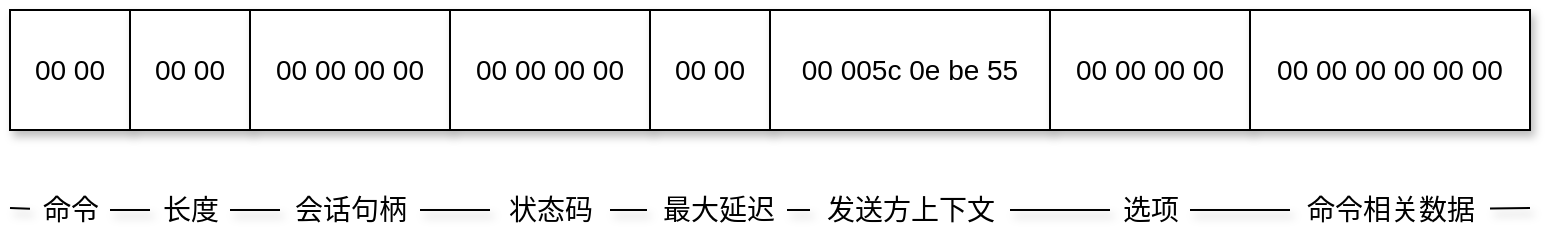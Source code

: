 <mxfile version="13.0.3" type="device"><diagram id="wR9u8fQsABHSoivkdFFY" name="第 1 页"><mxGraphModel dx="1086" dy="966" grid="1" gridSize="10" guides="1" tooltips="1" connect="1" arrows="1" fold="1" page="1" pageScale="1" pageWidth="827" pageHeight="1169" math="0" shadow="0"><root><mxCell id="0"/><mxCell id="1" parent="0"/><mxCell id="0MbIPOhJoVVxbweuiNCA-1" value="00 00" style="rounded=0;whiteSpace=wrap;html=1;fontSize=14;shadow=1;" parent="1" vertex="1"><mxGeometry x="80" y="300" width="60" height="60" as="geometry"/></mxCell><mxCell id="0MbIPOhJoVVxbweuiNCA-2" value="00 00" style="rounded=0;whiteSpace=wrap;html=1;fontSize=14;shadow=1;" parent="1" vertex="1"><mxGeometry x="140" y="300" width="60" height="60" as="geometry"/></mxCell><mxCell id="0MbIPOhJoVVxbweuiNCA-3" value="00 00 00 00" style="rounded=0;whiteSpace=wrap;html=1;fontSize=14;shadow=1;" parent="1" vertex="1"><mxGeometry x="200" y="300" width="100" height="60" as="geometry"/></mxCell><mxCell id="0MbIPOhJoVVxbweuiNCA-4" value="00 00 00 00" style="rounded=0;whiteSpace=wrap;html=1;fontSize=14;shadow=1;" parent="1" vertex="1"><mxGeometry x="300" y="300" width="100" height="60" as="geometry"/></mxCell><mxCell id="0MbIPOhJoVVxbweuiNCA-5" value="00 00" style="rounded=0;whiteSpace=wrap;html=1;fontSize=14;shadow=1;" parent="1" vertex="1"><mxGeometry x="400" y="300" width="60" height="60" as="geometry"/></mxCell><mxCell id="0MbIPOhJoVVxbweuiNCA-6" value="00 005c 0e be 55" style="rounded=0;whiteSpace=wrap;html=1;fontSize=14;shadow=1;" parent="1" vertex="1"><mxGeometry x="460" y="300" width="140" height="60" as="geometry"/></mxCell><mxCell id="0MbIPOhJoVVxbweuiNCA-7" value="00 00 00 00" style="rounded=0;whiteSpace=wrap;html=1;fontSize=14;shadow=1;" parent="1" vertex="1"><mxGeometry x="600" y="300" width="100" height="60" as="geometry"/></mxCell><mxCell id="0MbIPOhJoVVxbweuiNCA-8" value="00 00 00 00 00 00" style="rounded=0;whiteSpace=wrap;html=1;fontSize=14;shadow=1;" parent="1" vertex="1"><mxGeometry x="700" y="300" width="140" height="60" as="geometry"/></mxCell><mxCell id="0MbIPOhJoVVxbweuiNCA-14" value="" style="endArrow=none;html=1;fontSize=14;shadow=1;" parent="1" source="0MbIPOhJoVVxbweuiNCA-26" edge="1"><mxGeometry width="50" height="50" relative="1" as="geometry"><mxPoint x="80" y="399" as="sourcePoint"/><mxPoint x="840" y="399" as="targetPoint"/></mxGeometry></mxCell><mxCell id="0MbIPOhJoVVxbweuiNCA-12" value="长度" style="text;html=1;align=center;verticalAlign=middle;resizable=0;points=[];autosize=1;fontSize=14;shadow=1;" parent="1" vertex="1"><mxGeometry x="150" y="390" width="40" height="20" as="geometry"/></mxCell><mxCell id="0MbIPOhJoVVxbweuiNCA-15" value="" style="endArrow=none;html=1;fontSize=14;shadow=1;" parent="1" source="0MbIPOhJoVVxbweuiNCA-11" target="0MbIPOhJoVVxbweuiNCA-12" edge="1"><mxGeometry width="50" height="50" relative="1" as="geometry"><mxPoint x="80" y="399" as="sourcePoint"/><mxPoint x="840" y="399" as="targetPoint"/></mxGeometry></mxCell><mxCell id="0MbIPOhJoVVxbweuiNCA-13" value="会话句柄" style="text;html=1;align=center;verticalAlign=middle;resizable=0;points=[];autosize=1;fontSize=14;shadow=1;" parent="1" vertex="1"><mxGeometry x="215" y="390" width="70" height="20" as="geometry"/></mxCell><mxCell id="0MbIPOhJoVVxbweuiNCA-16" value="" style="endArrow=none;html=1;fontSize=14;shadow=1;" parent="1" source="0MbIPOhJoVVxbweuiNCA-12" target="0MbIPOhJoVVxbweuiNCA-13" edge="1"><mxGeometry width="50" height="50" relative="1" as="geometry"><mxPoint x="190" y="399.97" as="sourcePoint"/><mxPoint x="840" y="399" as="targetPoint"/></mxGeometry></mxCell><mxCell id="0MbIPOhJoVVxbweuiNCA-11" value="命令" style="text;html=1;align=center;verticalAlign=middle;resizable=0;points=[];autosize=1;fontSize=14;shadow=1;" parent="1" vertex="1"><mxGeometry x="90" y="390" width="40" height="20" as="geometry"/></mxCell><mxCell id="0MbIPOhJoVVxbweuiNCA-17" value="" style="endArrow=none;html=1;fontSize=14;shadow=1;" parent="1" target="0MbIPOhJoVVxbweuiNCA-11" edge="1"><mxGeometry width="50" height="50" relative="1" as="geometry"><mxPoint x="80" y="399" as="sourcePoint"/><mxPoint x="150" y="399.778" as="targetPoint"/></mxGeometry></mxCell><mxCell id="0MbIPOhJoVVxbweuiNCA-18" value="状态码" style="text;html=1;align=center;verticalAlign=middle;resizable=0;points=[];autosize=1;fontSize=14;shadow=1;" parent="1" vertex="1"><mxGeometry x="320" y="390" width="60" height="20" as="geometry"/></mxCell><mxCell id="0MbIPOhJoVVxbweuiNCA-19" value="" style="endArrow=none;html=1;fontSize=14;shadow=1;" parent="1" source="0MbIPOhJoVVxbweuiNCA-13" target="0MbIPOhJoVVxbweuiNCA-18" edge="1"><mxGeometry width="50" height="50" relative="1" as="geometry"><mxPoint x="285" y="399.941" as="sourcePoint"/><mxPoint x="840" y="399" as="targetPoint"/></mxGeometry></mxCell><mxCell id="0MbIPOhJoVVxbweuiNCA-20" value="最大延迟" style="text;html=1;align=center;verticalAlign=middle;resizable=0;points=[];autosize=1;fontSize=14;shadow=1;" parent="1" vertex="1"><mxGeometry x="398.5" y="390" width="70" height="20" as="geometry"/></mxCell><mxCell id="0MbIPOhJoVVxbweuiNCA-21" value="" style="endArrow=none;html=1;fontSize=14;shadow=1;" parent="1" source="0MbIPOhJoVVxbweuiNCA-18" target="0MbIPOhJoVVxbweuiNCA-20" edge="1"><mxGeometry width="50" height="50" relative="1" as="geometry"><mxPoint x="380" y="399.939" as="sourcePoint"/><mxPoint x="840" y="399" as="targetPoint"/></mxGeometry></mxCell><mxCell id="0MbIPOhJoVVxbweuiNCA-22" value="发送方上下文" style="text;html=1;align=center;verticalAlign=middle;resizable=0;points=[];autosize=1;fontSize=14;shadow=1;" parent="1" vertex="1"><mxGeometry x="480" y="390" width="100" height="20" as="geometry"/></mxCell><mxCell id="0MbIPOhJoVVxbweuiNCA-23" value="" style="endArrow=none;html=1;fontSize=14;shadow=1;" parent="1" source="0MbIPOhJoVVxbweuiNCA-20" target="0MbIPOhJoVVxbweuiNCA-22" edge="1"><mxGeometry width="50" height="50" relative="1" as="geometry"><mxPoint x="468.5" y="399.914" as="sourcePoint"/><mxPoint x="840" y="399" as="targetPoint"/></mxGeometry></mxCell><mxCell id="0MbIPOhJoVVxbweuiNCA-24" value="选项" style="text;html=1;align=center;verticalAlign=middle;resizable=0;points=[];autosize=1;fontSize=14;shadow=1;" parent="1" vertex="1"><mxGeometry x="630" y="390" width="40" height="20" as="geometry"/></mxCell><mxCell id="0MbIPOhJoVVxbweuiNCA-25" value="" style="endArrow=none;html=1;fontSize=14;shadow=1;" parent="1" source="0MbIPOhJoVVxbweuiNCA-22" target="0MbIPOhJoVVxbweuiNCA-24" edge="1"><mxGeometry width="50" height="50" relative="1" as="geometry"><mxPoint x="580" y="399.839" as="sourcePoint"/><mxPoint x="840" y="399" as="targetPoint"/></mxGeometry></mxCell><mxCell id="0MbIPOhJoVVxbweuiNCA-26" value="命令相关数据" style="text;html=1;align=center;verticalAlign=middle;resizable=0;points=[];autosize=1;fontSize=14;shadow=1;" parent="1" vertex="1"><mxGeometry x="720" y="390" width="100" height="20" as="geometry"/></mxCell><mxCell id="0MbIPOhJoVVxbweuiNCA-27" value="" style="endArrow=none;html=1;fontSize=14;shadow=1;" parent="1" source="0MbIPOhJoVVxbweuiNCA-24" target="0MbIPOhJoVVxbweuiNCA-26" edge="1"><mxGeometry width="50" height="50" relative="1" as="geometry"><mxPoint x="670" y="399.895" as="sourcePoint"/><mxPoint x="840" y="399" as="targetPoint"/></mxGeometry></mxCell></root></mxGraphModel></diagram></mxfile>